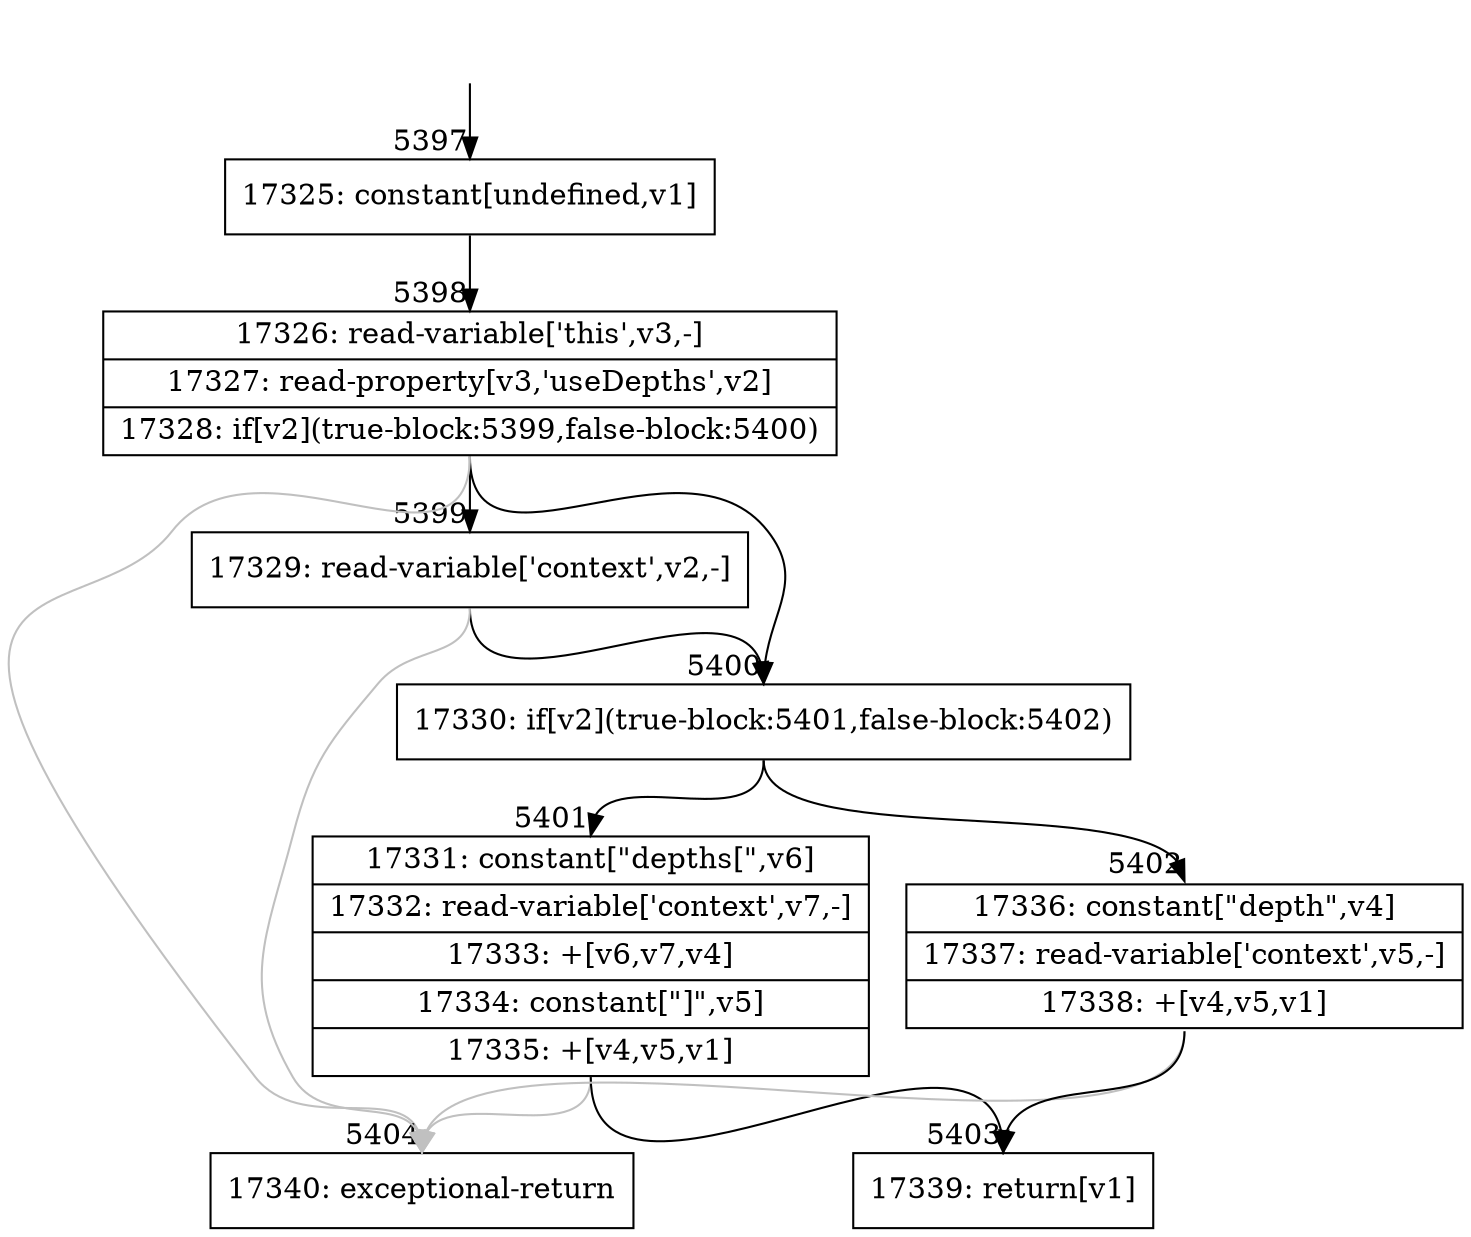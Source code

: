 digraph {
rankdir="TD"
BB_entry257[shape=none,label=""];
BB_entry257 -> BB5397 [tailport=s, headport=n, headlabel="    5397"]
BB5397 [shape=record label="{17325: constant[undefined,v1]}" ] 
BB5397 -> BB5398 [tailport=s, headport=n, headlabel="      5398"]
BB5398 [shape=record label="{17326: read-variable['this',v3,-]|17327: read-property[v3,'useDepths',v2]|17328: if[v2](true-block:5399,false-block:5400)}" ] 
BB5398 -> BB5400 [tailport=s, headport=n, headlabel="      5400"]
BB5398 -> BB5399 [tailport=s, headport=n, headlabel="      5399"]
BB5398 -> BB5404 [tailport=s, headport=n, color=gray, headlabel="      5404"]
BB5399 [shape=record label="{17329: read-variable['context',v2,-]}" ] 
BB5399 -> BB5400 [tailport=s, headport=n]
BB5399 -> BB5404 [tailport=s, headport=n, color=gray]
BB5400 [shape=record label="{17330: if[v2](true-block:5401,false-block:5402)}" ] 
BB5400 -> BB5401 [tailport=s, headport=n, headlabel="      5401"]
BB5400 -> BB5402 [tailport=s, headport=n, headlabel="      5402"]
BB5401 [shape=record label="{17331: constant[\"depths[\",v6]|17332: read-variable['context',v7,-]|17333: +[v6,v7,v4]|17334: constant[\"]\",v5]|17335: +[v4,v5,v1]}" ] 
BB5401 -> BB5403 [tailport=s, headport=n, headlabel="      5403"]
BB5401 -> BB5404 [tailport=s, headport=n, color=gray]
BB5402 [shape=record label="{17336: constant[\"depth\",v4]|17337: read-variable['context',v5,-]|17338: +[v4,v5,v1]}" ] 
BB5402 -> BB5403 [tailport=s, headport=n]
BB5402 -> BB5404 [tailport=s, headport=n, color=gray]
BB5403 [shape=record label="{17339: return[v1]}" ] 
BB5404 [shape=record label="{17340: exceptional-return}" ] 
//#$~ 3525
}
